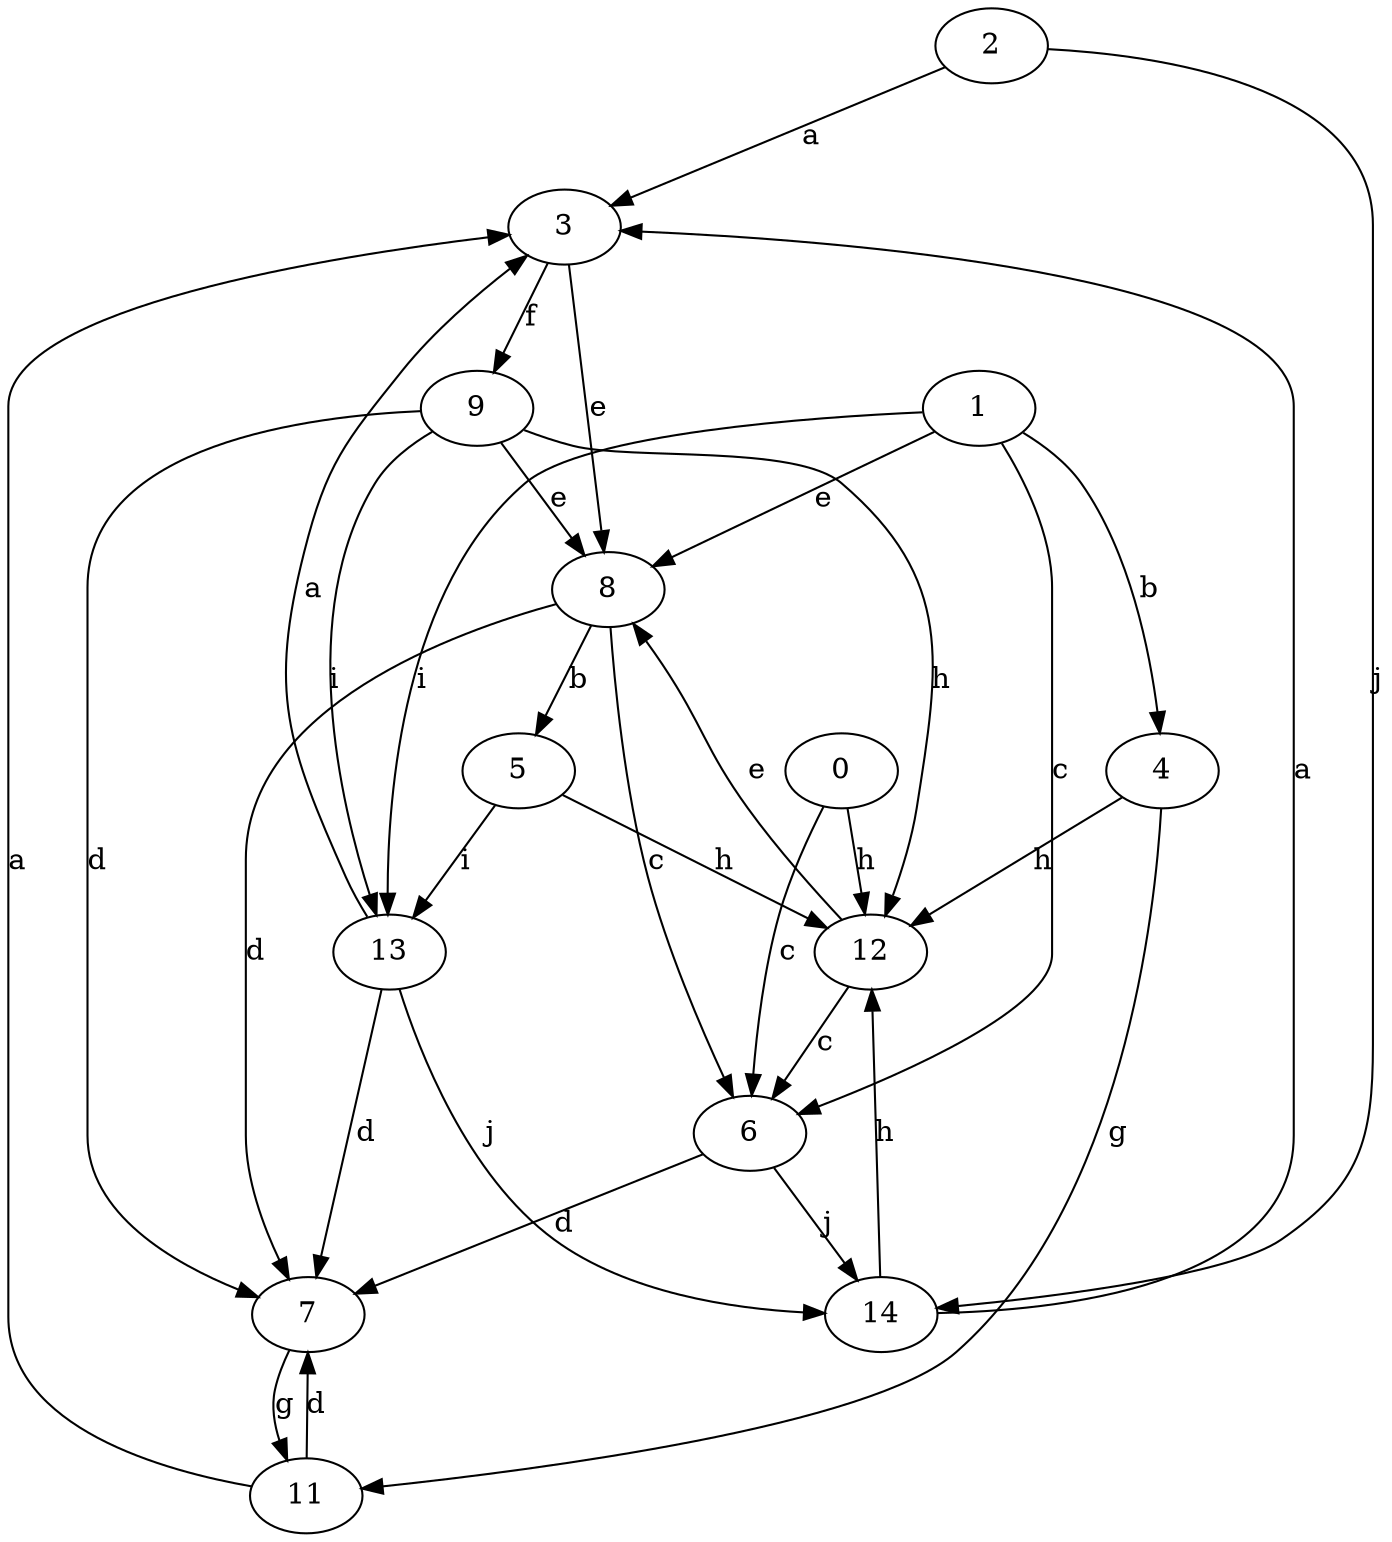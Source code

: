 strict digraph  {
2;
3;
4;
5;
6;
0;
7;
8;
9;
11;
12;
1;
13;
14;
2 -> 3  [label=a];
2 -> 14  [label=j];
3 -> 8  [label=e];
3 -> 9  [label=f];
4 -> 11  [label=g];
4 -> 12  [label=h];
5 -> 12  [label=h];
5 -> 13  [label=i];
6 -> 7  [label=d];
6 -> 14  [label=j];
0 -> 6  [label=c];
0 -> 12  [label=h];
7 -> 11  [label=g];
8 -> 5  [label=b];
8 -> 6  [label=c];
8 -> 7  [label=d];
9 -> 7  [label=d];
9 -> 8  [label=e];
9 -> 12  [label=h];
9 -> 13  [label=i];
11 -> 3  [label=a];
11 -> 7  [label=d];
12 -> 6  [label=c];
12 -> 8  [label=e];
1 -> 4  [label=b];
1 -> 6  [label=c];
1 -> 8  [label=e];
1 -> 13  [label=i];
13 -> 3  [label=a];
13 -> 7  [label=d];
13 -> 14  [label=j];
14 -> 3  [label=a];
14 -> 12  [label=h];
}
